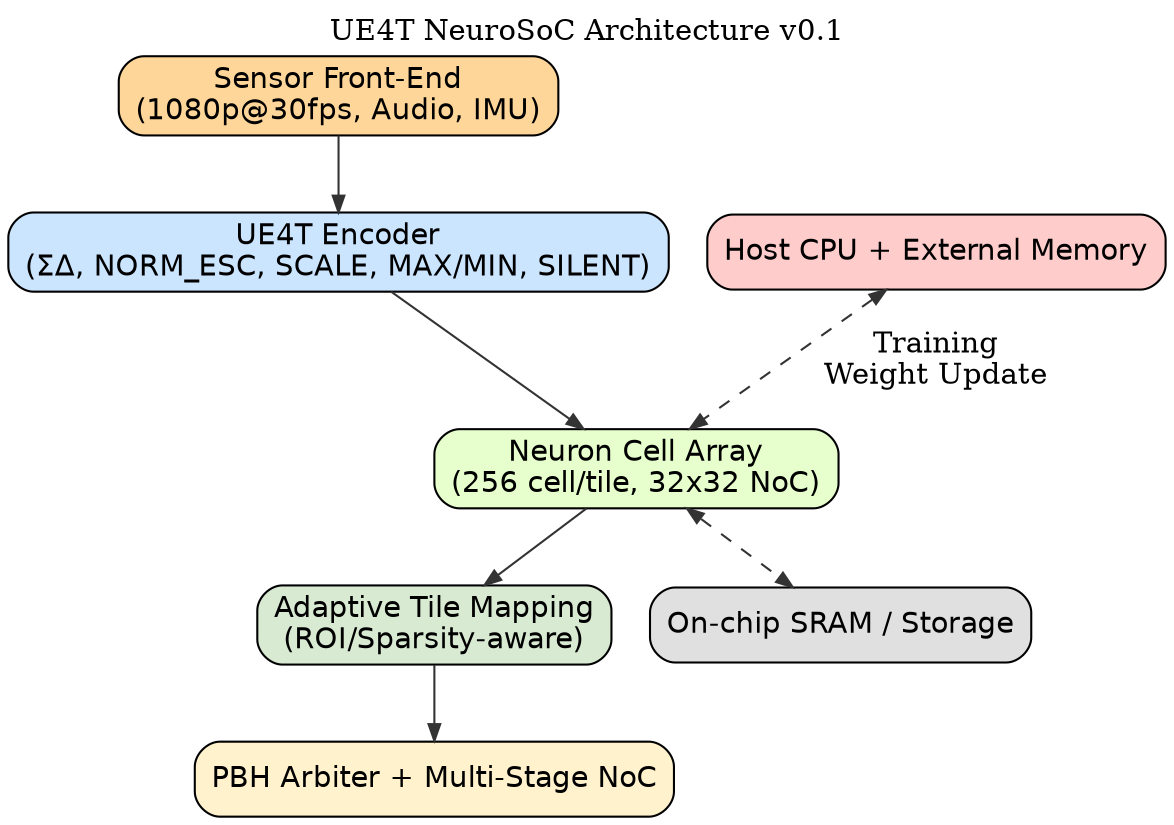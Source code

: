digraph NMC_ARCH {
  label = "UE4T NeuroSoC Architecture v0.1";
  labelloc = "t";

  rankdir=TB;
  node [shape=box, style="rounded,filled", fillcolor="#EAF3FF", fontname="Helvetica"];
  edge [color="#333333", arrowsize=0.8];

  sensor [label="Sensor Front-End\n(1080p@30fps, Audio, IMU)", fillcolor="#FFD699"];
  enc [label="UE4T Encoder\n(ΣΔ, NORM_ESC, SCALE, MAX/MIN, SILENT)", fillcolor="#CCE5FF"];
  array [label="Neuron Cell Array\n(256 cell/tile, 32x32 NoC)", fillcolor="#E6FFCC"];
  adapt [label="Adaptive Tile Mapping\n(ROI/Sparsity-aware)", fillcolor="#D9EAD3"];
  arb [label="PBH Arbiter + Multi-Stage NoC", fillcolor="#FFF2CC"];
  host [label="Host CPU + External Memory", fillcolor="#FFCCCC"];
  sram [label="On-chip SRAM / Storage", fillcolor="#E0E0E0"];

  sensor -> enc -> array -> adapt -> arb;
  host -> array [dir=both, style=dashed, label="Training\nWeight Update"];
  array -> sram [dir=both, style=dashed];
}
